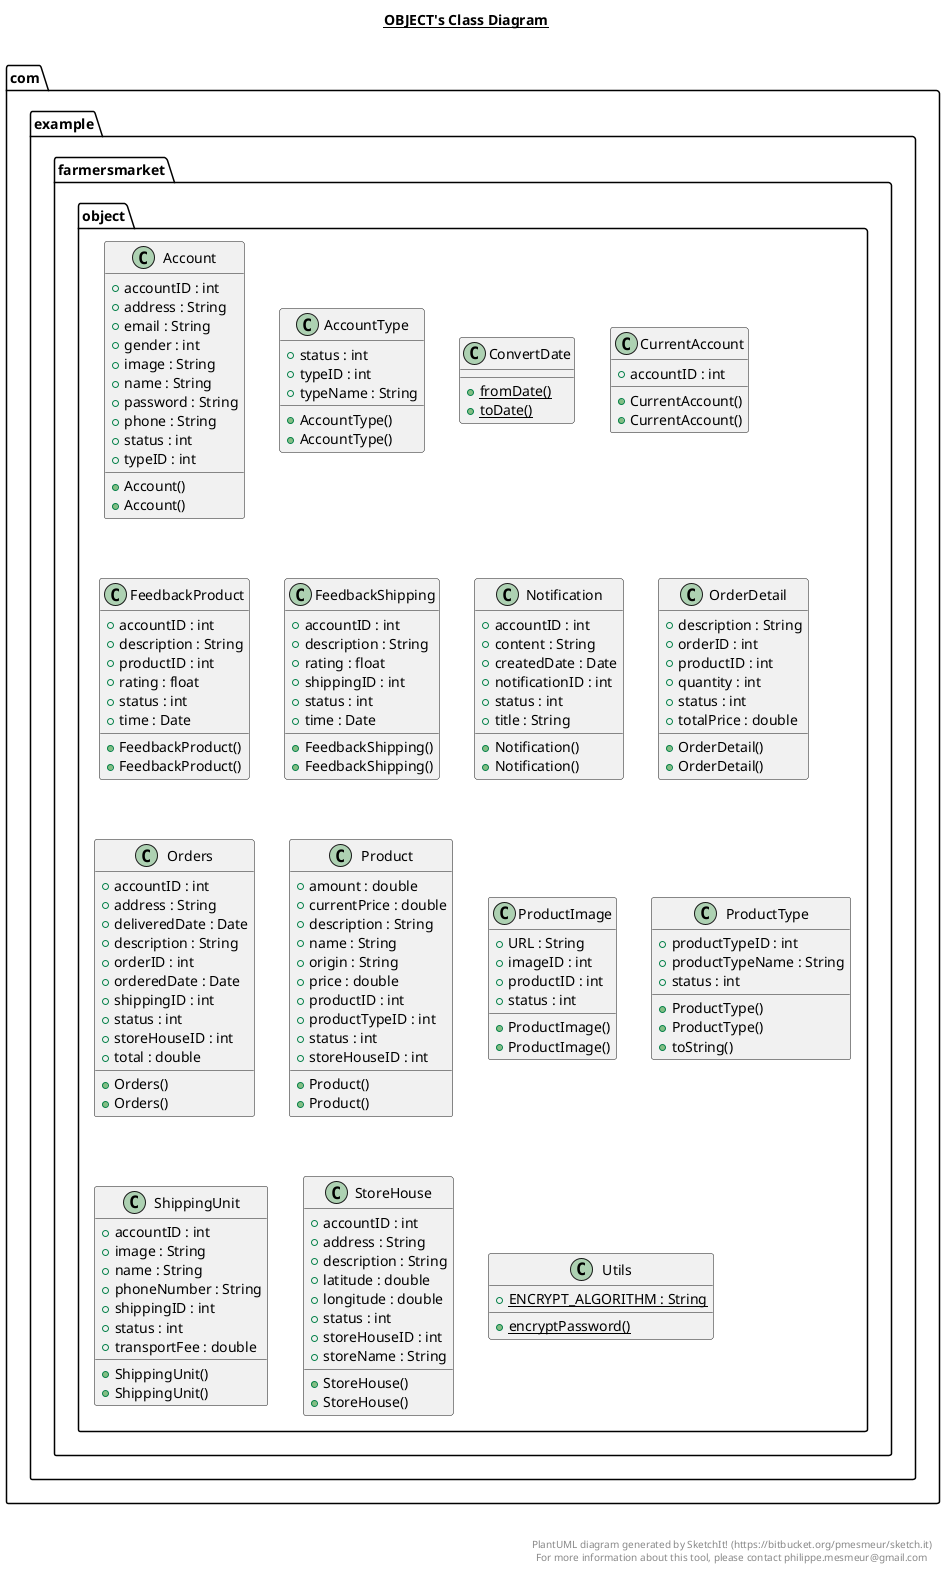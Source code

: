@startuml

title __OBJECT's Class Diagram__\n

  namespace com.example.farmersmarket {
    namespace object {
      class com.example.farmersmarket.object.Account {
          + accountID : int
          + address : String
          + email : String
          + gender : int
          + image : String
          + name : String
          + password : String
          + phone : String
          + status : int
          + typeID : int
          + Account()
          + Account()
      }
    }
  }
  

  namespace com.example.farmersmarket {
    namespace object {
      class com.example.farmersmarket.object.AccountType {
          + status : int
          + typeID : int
          + typeName : String
          + AccountType()
          + AccountType()
      }
    }
  }
  

  namespace com.example.farmersmarket {
    namespace object {
      class com.example.farmersmarket.object.ConvertDate {
          {static} + fromDate()
          {static} + toDate()
      }
    }
  }
  

  namespace com.example.farmersmarket {
    namespace object {
      class com.example.farmersmarket.object.CurrentAccount {
          + accountID : int
          + CurrentAccount()
          + CurrentAccount()
      }
    }
  }
  

  namespace com.example.farmersmarket {
    namespace object {
      class com.example.farmersmarket.object.FeedbackProduct {
          + accountID : int
          + description : String
          + productID : int
          + rating : float
          + status : int
          + time : Date
          + FeedbackProduct()
          + FeedbackProduct()
      }
    }
  }
  

  namespace com.example.farmersmarket {
    namespace object {
      class com.example.farmersmarket.object.FeedbackShipping {
          + accountID : int
          + description : String
          + rating : float
          + shippingID : int
          + status : int
          + time : Date
          + FeedbackShipping()
          + FeedbackShipping()
      }
    }
  }
  

  namespace com.example.farmersmarket {
    namespace object {
      class com.example.farmersmarket.object.Notification {
          + accountID : int
          + content : String
          + createdDate : Date
          + notificationID : int
          + status : int
          + title : String
          + Notification()
          + Notification()
      }
    }
  }
  

  namespace com.example.farmersmarket {
    namespace object {
      class com.example.farmersmarket.object.OrderDetail {
          + description : String
          + orderID : int
          + productID : int
          + quantity : int
          + status : int
          + totalPrice : double
          + OrderDetail()
          + OrderDetail()
      }
    }
  }
  

  namespace com.example.farmersmarket {
    namespace object {
      class com.example.farmersmarket.object.Orders {
          + accountID : int
          + address : String
          + deliveredDate : Date
          + description : String
          + orderID : int
          + orderedDate : Date
          + shippingID : int
          + status : int
          + storeHouseID : int
          + total : double
          + Orders()
          + Orders()
      }
    }
  }
  

  namespace com.example.farmersmarket {
    namespace object {
      class com.example.farmersmarket.object.Product {
          + amount : double
          + currentPrice : double
          + description : String
          + name : String
          + origin : String
          + price : double
          + productID : int
          + productTypeID : int
          + status : int
          + storeHouseID : int
          + Product()
          + Product()
      }
    }
  }
  

  namespace com.example.farmersmarket {
    namespace object {
      class com.example.farmersmarket.object.ProductImage {
          + URL : String
          + imageID : int
          + productID : int
          + status : int
          + ProductImage()
          + ProductImage()
      }
    }
  }
  

  namespace com.example.farmersmarket {
    namespace object {
      class com.example.farmersmarket.object.ProductType {
          + productTypeID : int
          + productTypeName : String
          + status : int
          + ProductType()
          + ProductType()
          + toString()
      }
    }
  }
  

  namespace com.example.farmersmarket {
    namespace object {
      class com.example.farmersmarket.object.ShippingUnit {
          + accountID : int
          + image : String
          + name : String
          + phoneNumber : String
          + shippingID : int
          + status : int
          + transportFee : double
          + ShippingUnit()
          + ShippingUnit()
      }
    }
  }
  

  namespace com.example.farmersmarket {
    namespace object {
      class com.example.farmersmarket.object.StoreHouse {
          + accountID : int
          + address : String
          + description : String
          + latitude : double
          + longitude : double
          + status : int
          + storeHouseID : int
          + storeName : String
          + StoreHouse()
          + StoreHouse()
      }
    }
  }
  

  namespace com.example.farmersmarket {
    namespace object {
      class com.example.farmersmarket.object.Utils {
          {static} + ENCRYPT_ALGORITHM : String
          {static} + encryptPassword()
      }
    }
  }
  



right footer


PlantUML diagram generated by SketchIt! (https://bitbucket.org/pmesmeur/sketch.it)
For more information about this tool, please contact philippe.mesmeur@gmail.com
endfooter

@enduml
